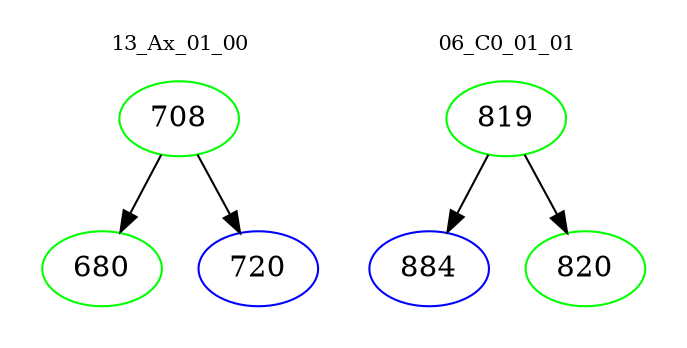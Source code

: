 digraph{
subgraph cluster_0 {
color = white
label = "13_Ax_01_00";
fontsize=10;
T0_708 [label="708", color="green"]
T0_708 -> T0_680 [color="black"]
T0_680 [label="680", color="green"]
T0_708 -> T0_720 [color="black"]
T0_720 [label="720", color="blue"]
}
subgraph cluster_1 {
color = white
label = "06_C0_01_01";
fontsize=10;
T1_819 [label="819", color="green"]
T1_819 -> T1_884 [color="black"]
T1_884 [label="884", color="blue"]
T1_819 -> T1_820 [color="black"]
T1_820 [label="820", color="green"]
}
}
